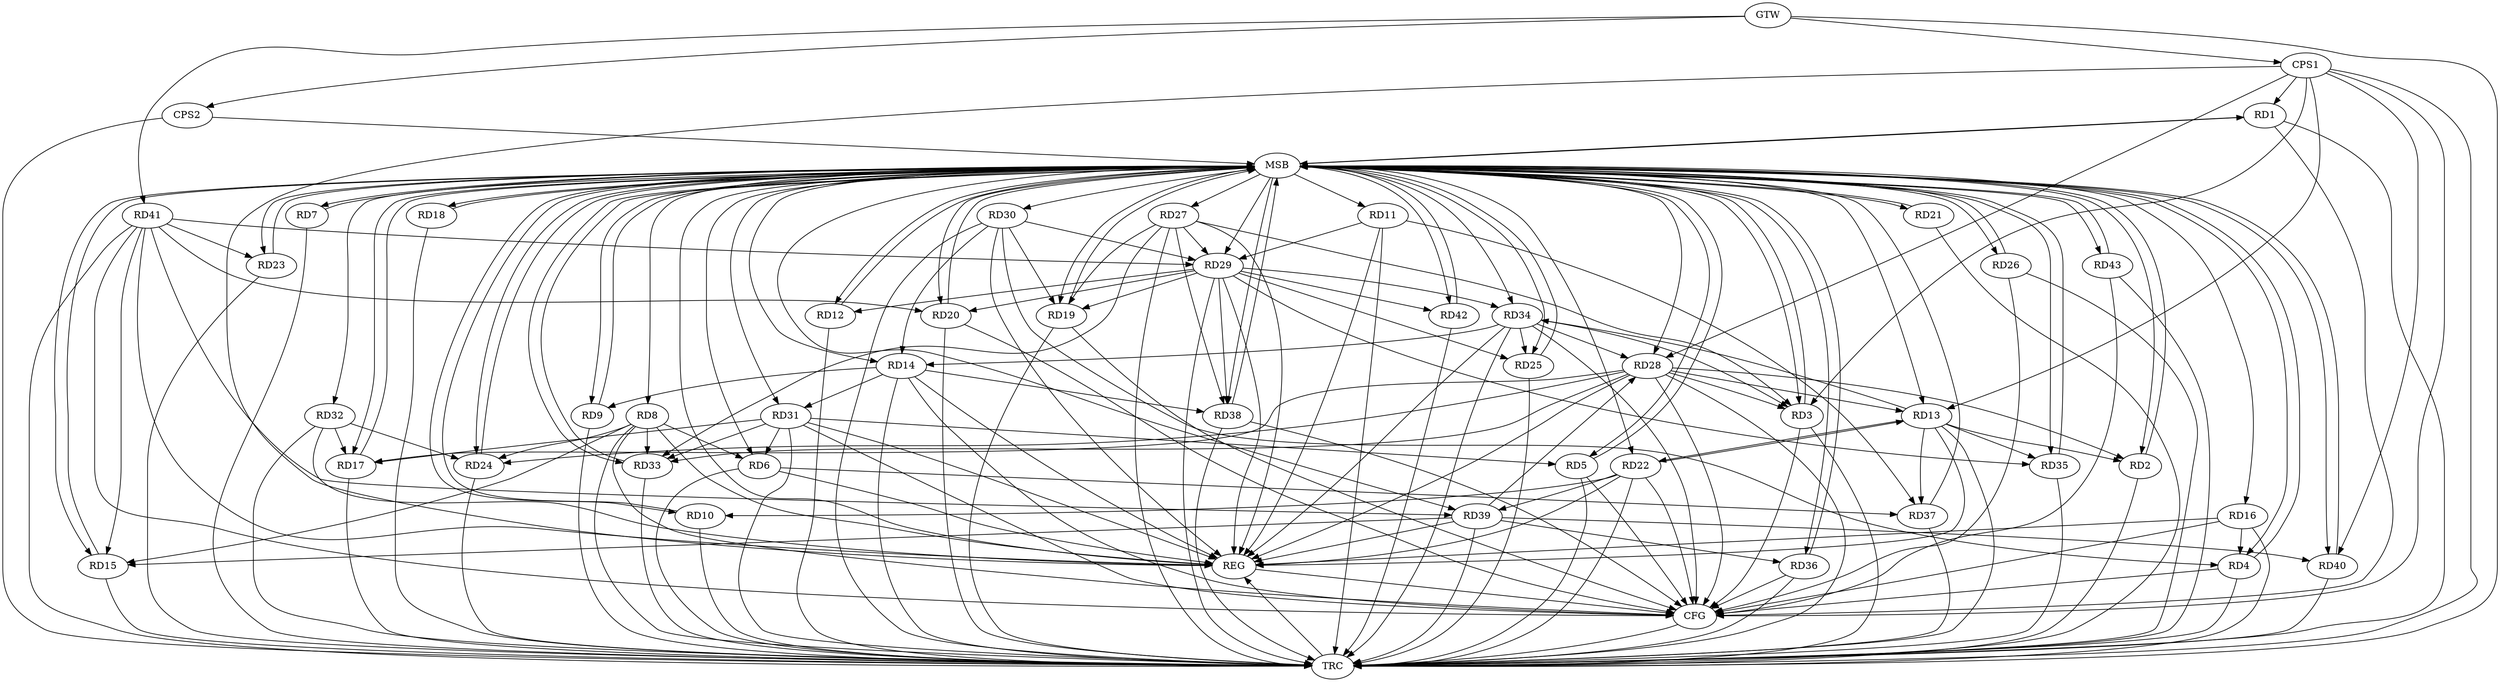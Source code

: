 strict digraph G {
  RD1 [ label="RD1" ];
  RD2 [ label="RD2" ];
  RD3 [ label="RD3" ];
  RD4 [ label="RD4" ];
  RD5 [ label="RD5" ];
  RD6 [ label="RD6" ];
  RD7 [ label="RD7" ];
  RD8 [ label="RD8" ];
  RD9 [ label="RD9" ];
  RD10 [ label="RD10" ];
  RD11 [ label="RD11" ];
  RD12 [ label="RD12" ];
  RD13 [ label="RD13" ];
  RD14 [ label="RD14" ];
  RD15 [ label="RD15" ];
  RD16 [ label="RD16" ];
  RD17 [ label="RD17" ];
  RD18 [ label="RD18" ];
  RD19 [ label="RD19" ];
  RD20 [ label="RD20" ];
  RD21 [ label="RD21" ];
  RD22 [ label="RD22" ];
  RD23 [ label="RD23" ];
  RD24 [ label="RD24" ];
  RD25 [ label="RD25" ];
  RD26 [ label="RD26" ];
  RD27 [ label="RD27" ];
  RD28 [ label="RD28" ];
  RD29 [ label="RD29" ];
  RD30 [ label="RD30" ];
  RD31 [ label="RD31" ];
  RD32 [ label="RD32" ];
  RD33 [ label="RD33" ];
  RD34 [ label="RD34" ];
  RD35 [ label="RD35" ];
  RD36 [ label="RD36" ];
  RD37 [ label="RD37" ];
  RD38 [ label="RD38" ];
  RD39 [ label="RD39" ];
  RD40 [ label="RD40" ];
  RD41 [ label="RD41" ];
  RD42 [ label="RD42" ];
  RD43 [ label="RD43" ];
  CPS1 [ label="CPS1" ];
  CPS2 [ label="CPS2" ];
  GTW [ label="GTW" ];
  REG [ label="REG" ];
  MSB [ label="MSB" ];
  CFG [ label="CFG" ];
  TRC [ label="TRC" ];
  RD13 -> RD2;
  RD28 -> RD2;
  RD27 -> RD3;
  RD28 -> RD3;
  RD34 -> RD3;
  RD16 -> RD4;
  RD30 -> RD4;
  RD31 -> RD5;
  RD8 -> RD6;
  RD31 -> RD6;
  RD6 -> RD37;
  RD8 -> RD15;
  RD8 -> RD24;
  RD8 -> RD33;
  RD14 -> RD9;
  RD22 -> RD10;
  RD11 -> RD29;
  RD11 -> RD37;
  RD29 -> RD12;
  RD13 -> RD22;
  RD22 -> RD13;
  RD28 -> RD13;
  RD13 -> RD34;
  RD13 -> RD35;
  RD13 -> RD37;
  RD30 -> RD14;
  RD14 -> RD31;
  RD34 -> RD14;
  RD14 -> RD38;
  RD39 -> RD15;
  RD41 -> RD15;
  RD28 -> RD17;
  RD31 -> RD17;
  RD32 -> RD17;
  RD27 -> RD19;
  RD29 -> RD19;
  RD30 -> RD19;
  RD29 -> RD20;
  RD41 -> RD20;
  RD22 -> RD39;
  RD41 -> RD23;
  RD28 -> RD24;
  RD32 -> RD24;
  RD29 -> RD25;
  RD34 -> RD25;
  RD27 -> RD29;
  RD27 -> RD33;
  RD27 -> RD38;
  RD28 -> RD33;
  RD34 -> RD28;
  RD39 -> RD28;
  RD30 -> RD29;
  RD29 -> RD34;
  RD29 -> RD35;
  RD29 -> RD38;
  RD41 -> RD29;
  RD29 -> RD42;
  RD31 -> RD33;
  RD39 -> RD36;
  RD39 -> RD40;
  RD41 -> RD39;
  CPS1 -> RD40;
  CPS1 -> RD13;
  CPS1 -> RD1;
  CPS1 -> RD28;
  CPS1 -> RD3;
  GTW -> RD41;
  GTW -> CPS1;
  GTW -> CPS2;
  RD6 -> REG;
  RD8 -> REG;
  RD11 -> REG;
  RD13 -> REG;
  RD14 -> REG;
  RD16 -> REG;
  RD22 -> REG;
  RD27 -> REG;
  RD28 -> REG;
  RD29 -> REG;
  RD30 -> REG;
  RD31 -> REG;
  RD32 -> REG;
  RD34 -> REG;
  RD39 -> REG;
  RD41 -> REG;
  CPS1 -> REG;
  RD1 -> MSB;
  MSB -> RD6;
  MSB -> RD8;
  MSB -> RD10;
  MSB -> RD18;
  MSB -> RD19;
  MSB -> RD25;
  MSB -> REG;
  RD2 -> MSB;
  MSB -> RD7;
  MSB -> RD24;
  MSB -> RD40;
  RD3 -> MSB;
  MSB -> RD9;
  MSB -> RD35;
  MSB -> RD36;
  RD4 -> MSB;
  MSB -> RD12;
  MSB -> RD30;
  RD5 -> MSB;
  MSB -> RD15;
  MSB -> RD33;
  MSB -> RD38;
  RD7 -> MSB;
  MSB -> RD2;
  MSB -> RD14;
  RD9 -> MSB;
  MSB -> RD3;
  MSB -> RD13;
  MSB -> RD27;
  MSB -> RD29;
  MSB -> RD32;
  MSB -> RD34;
  RD10 -> MSB;
  MSB -> RD21;
  RD12 -> MSB;
  MSB -> RD26;
  MSB -> RD43;
  RD15 -> MSB;
  MSB -> RD4;
  RD17 -> MSB;
  RD18 -> MSB;
  MSB -> RD1;
  MSB -> RD5;
  MSB -> RD22;
  RD19 -> MSB;
  MSB -> RD11;
  MSB -> RD31;
  RD20 -> MSB;
  MSB -> RD42;
  RD21 -> MSB;
  MSB -> RD16;
  RD23 -> MSB;
  RD24 -> MSB;
  RD25 -> MSB;
  MSB -> RD39;
  RD26 -> MSB;
  RD33 -> MSB;
  RD35 -> MSB;
  MSB -> RD28;
  RD36 -> MSB;
  MSB -> RD17;
  RD37 -> MSB;
  MSB -> RD23;
  RD38 -> MSB;
  RD40 -> MSB;
  RD42 -> MSB;
  MSB -> RD20;
  RD43 -> MSB;
  CPS2 -> MSB;
  RD19 -> CFG;
  RD22 -> CFG;
  RD1 -> CFG;
  RD4 -> CFG;
  RD43 -> CFG;
  RD36 -> CFG;
  RD5 -> CFG;
  RD28 -> CFG;
  RD41 -> CFG;
  RD14 -> CFG;
  RD26 -> CFG;
  RD20 -> CFG;
  RD38 -> CFG;
  RD34 -> CFG;
  RD31 -> CFG;
  RD8 -> CFG;
  RD3 -> CFG;
  RD16 -> CFG;
  CPS1 -> CFG;
  REG -> CFG;
  RD1 -> TRC;
  RD2 -> TRC;
  RD3 -> TRC;
  RD4 -> TRC;
  RD5 -> TRC;
  RD6 -> TRC;
  RD7 -> TRC;
  RD8 -> TRC;
  RD9 -> TRC;
  RD10 -> TRC;
  RD11 -> TRC;
  RD12 -> TRC;
  RD13 -> TRC;
  RD14 -> TRC;
  RD15 -> TRC;
  RD16 -> TRC;
  RD17 -> TRC;
  RD18 -> TRC;
  RD19 -> TRC;
  RD20 -> TRC;
  RD21 -> TRC;
  RD22 -> TRC;
  RD23 -> TRC;
  RD24 -> TRC;
  RD25 -> TRC;
  RD26 -> TRC;
  RD27 -> TRC;
  RD28 -> TRC;
  RD29 -> TRC;
  RD30 -> TRC;
  RD31 -> TRC;
  RD32 -> TRC;
  RD33 -> TRC;
  RD34 -> TRC;
  RD35 -> TRC;
  RD36 -> TRC;
  RD37 -> TRC;
  RD38 -> TRC;
  RD39 -> TRC;
  RD40 -> TRC;
  RD41 -> TRC;
  RD42 -> TRC;
  RD43 -> TRC;
  CPS1 -> TRC;
  CPS2 -> TRC;
  GTW -> TRC;
  CFG -> TRC;
  TRC -> REG;
}
